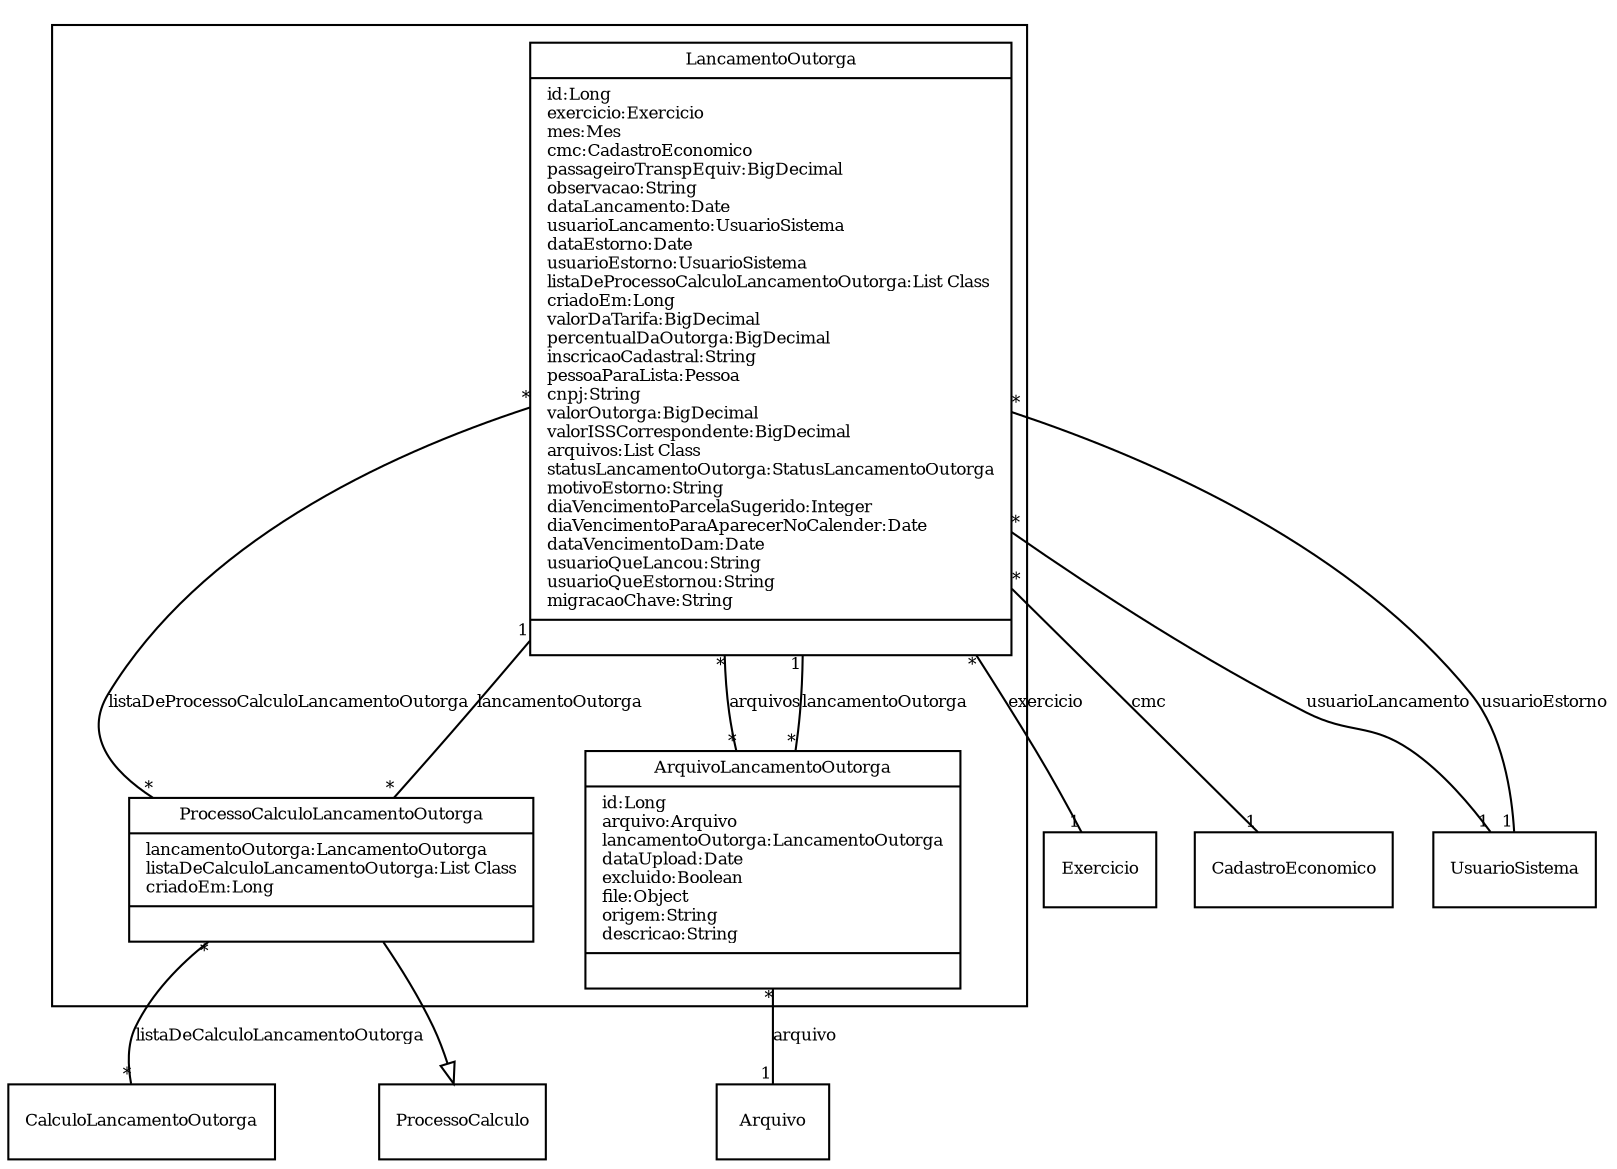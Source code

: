 digraph G{
fontname = "Times-Roman"
fontsize = 8

node [
        fontname = "Times-Roman"
        fontsize = 8
        shape = "record"
]

edge [
        fontname = "Times-Roman"
        fontsize = 8
]

subgraph clusterLANCAMENTO_DE_OUTORGA
{
LancamentoOutorga [label = "{LancamentoOutorga|id:Long\lexercicio:Exercicio\lmes:Mes\lcmc:CadastroEconomico\lpassageiroTranspEquiv:BigDecimal\lobservacao:String\ldataLancamento:Date\lusuarioLancamento:UsuarioSistema\ldataEstorno:Date\lusuarioEstorno:UsuarioSistema\llistaDeProcessoCalculoLancamentoOutorga:List Class\lcriadoEm:Long\lvalorDaTarifa:BigDecimal\lpercentualDaOutorga:BigDecimal\linscricaoCadastral:String\lpessoaParaLista:Pessoa\lcnpj:String\lvalorOutorga:BigDecimal\lvalorISSCorrespondente:BigDecimal\larquivos:List Class\lstatusLancamentoOutorga:StatusLancamentoOutorga\lmotivoEstorno:String\ldiaVencimentoParcelaSugerido:Integer\ldiaVencimentoParaAparecerNoCalender:Date\ldataVencimentoDam:Date\lusuarioQueLancou:String\lusuarioQueEstornou:String\lmigracaoChave:String\l|\l}"]
ProcessoCalculoLancamentoOutorga [label = "{ProcessoCalculoLancamentoOutorga|lancamentoOutorga:LancamentoOutorga\llistaDeCalculoLancamentoOutorga:List Class\lcriadoEm:Long\l|\l}"]
ArquivoLancamentoOutorga [label = "{ArquivoLancamentoOutorga|id:Long\larquivo:Arquivo\llancamentoOutorga:LancamentoOutorga\ldataUpload:Date\lexcluido:Boolean\lfile:Object\lorigem:String\ldescricao:String\l|\l}"]
}
edge [arrowhead = "none" headlabel = "1" taillabel = "*"] LancamentoOutorga -> Exercicio [label = "exercicio"]
edge [arrowhead = "none" headlabel = "1" taillabel = "*"] LancamentoOutorga -> CadastroEconomico [label = "cmc"]
edge [arrowhead = "none" headlabel = "1" taillabel = "*"] LancamentoOutorga -> UsuarioSistema [label = "usuarioLancamento"]
edge [arrowhead = "none" headlabel = "1" taillabel = "*"] LancamentoOutorga -> UsuarioSistema [label = "usuarioEstorno"]
edge [arrowhead = "none" headlabel = "*" taillabel = "*"] LancamentoOutorga -> ProcessoCalculoLancamentoOutorga [label = "listaDeProcessoCalculoLancamentoOutorga"]
edge [arrowhead = "none" headlabel = "*" taillabel = "*"] LancamentoOutorga -> ArquivoLancamentoOutorga [label = "arquivos"]
edge [arrowhead = "none" headlabel = "1" taillabel = "*"] ProcessoCalculoLancamentoOutorga -> LancamentoOutorga [label = "lancamentoOutorga"]
edge [arrowhead = "none" headlabel = "*" taillabel = "*"] ProcessoCalculoLancamentoOutorga -> CalculoLancamentoOutorga [label = "listaDeCalculoLancamentoOutorga"]
edge [ arrowhead = "empty" headlabel = "" taillabel = ""] ProcessoCalculoLancamentoOutorga -> ProcessoCalculo
edge [arrowhead = "none" headlabel = "1" taillabel = "*"] ArquivoLancamentoOutorga -> Arquivo [label = "arquivo"]
edge [arrowhead = "none" headlabel = "1" taillabel = "*"] ArquivoLancamentoOutorga -> LancamentoOutorga [label = "lancamentoOutorga"]
}
